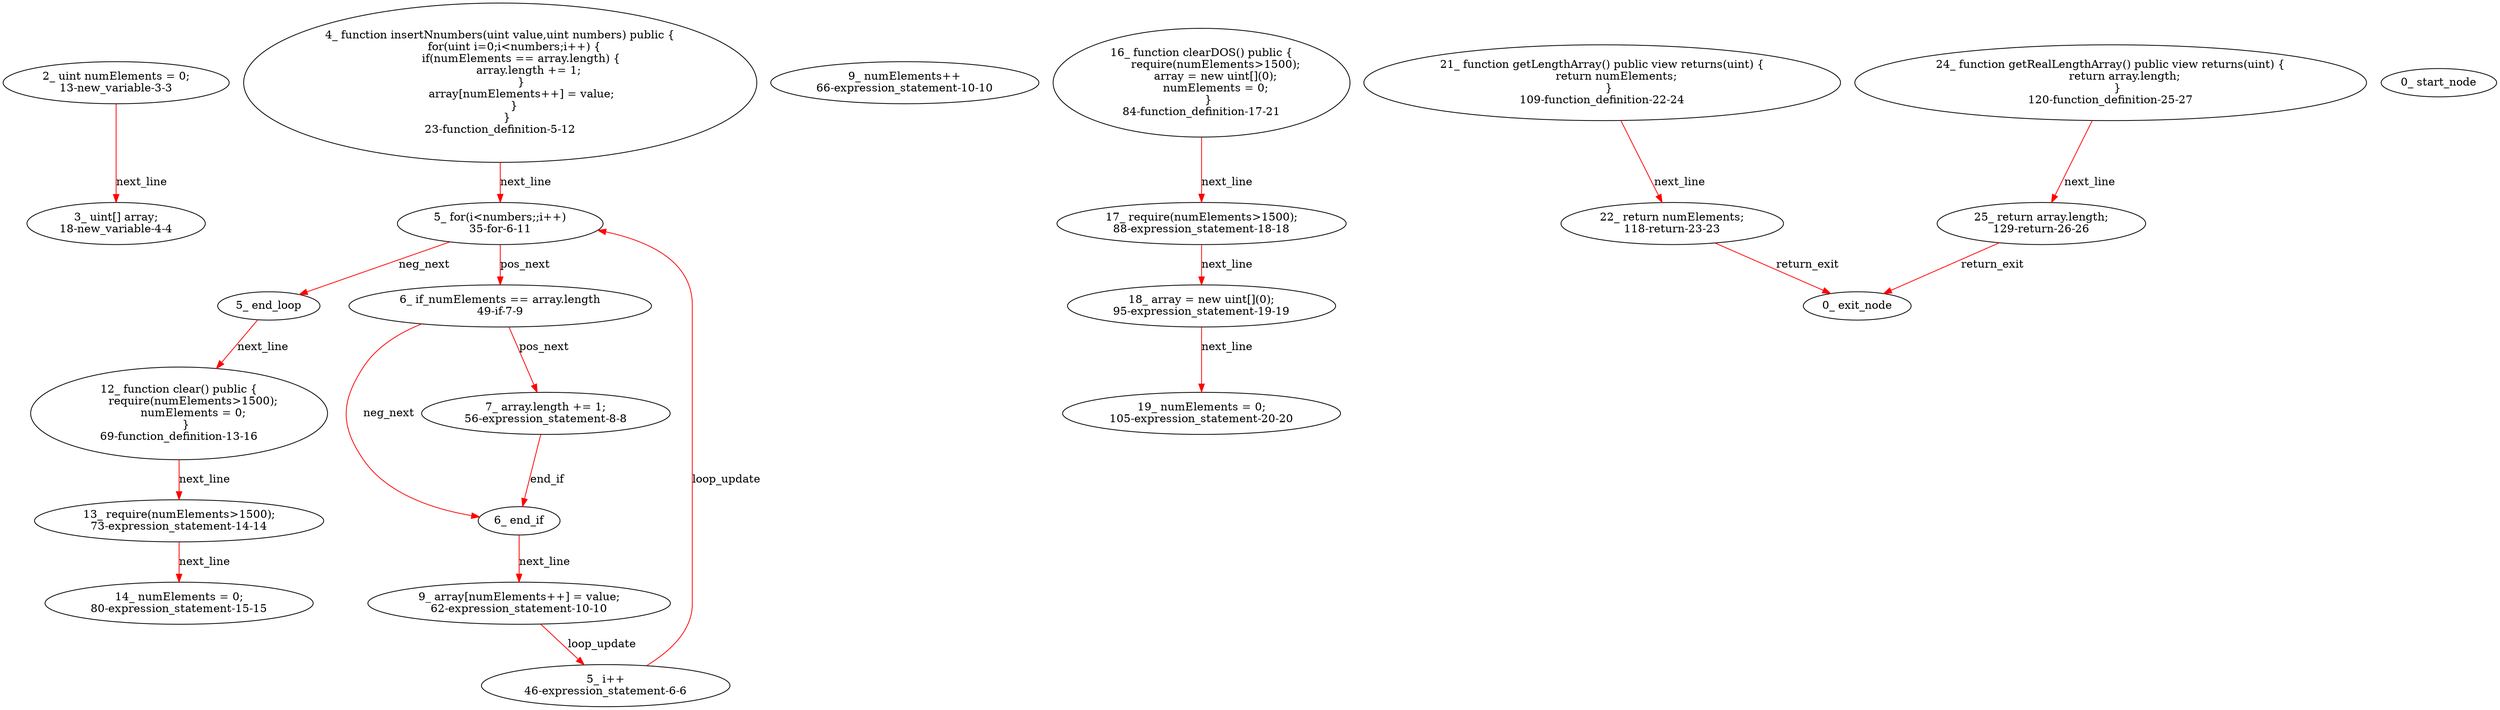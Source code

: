 digraph  {
13 [label="2_ uint numElements = 0;\n13-new_variable-3-3", method="", type_label=new_variable];
18 [label="3_ uint[] array;\n18-new_variable-4-4", method="", type_label=new_variable];
23 [label="4_ function insertNnumbers(uint value,uint numbers) public {\n        for(uint i=0;i<numbers;i++) {\n            if(numElements == array.length) {\n                array.length += 1;\n            }\n            array[numElements++] = value;\n        }\n    }\n23-function_definition-5-12", method="insertNnumbers(uint value,uint numbers)", type_label=function_definition];
35 [label="5_ for(i<numbers;;i++)\n35-for-6-11", method="insertNnumbers(uint value,uint numbers)", type_label=for];
163 [label="5_ end_loop", method="insertNnumbers(uint value,uint numbers)", type_label=end_loop];
46 [label="5_ i++\n46-expression_statement-6-6", method="insertNnumbers(uint value,uint numbers)", type_label=expression_statement];
49 [label="6_ if_numElements == array.length\n49-if-7-9", method="insertNnumbers(uint value,uint numbers)", type_label=if];
177 [label="6_ end_if", method="insertNnumbers(uint value,uint numbers)", type_label=end_if];
56 [label="7_ array.length += 1;\n56-expression_statement-8-8", method="insertNnumbers(uint value,uint numbers)", type_label=expression_statement];
62 [label="9_ array[numElements++] = value;\n62-expression_statement-10-10", method="insertNnumbers(uint value,uint numbers)", type_label=expression_statement];
66 [label="9_ numElements++\n66-expression_statement-10-10", method="insertNnumbers(uint value,uint numbers)", type_label=expression_statement];
69 [label="12_ function clear() public {\n        require(numElements>1500);\n        numElements = 0;\n    }\n69-function_definition-13-16", method="clear()", type_label=function_definition];
73 [label="13_ require(numElements>1500);\n73-expression_statement-14-14", method="clear()", type_label=expression_statement];
80 [label="14_ numElements = 0;\n80-expression_statement-15-15", method="clear()", type_label=expression_statement];
84 [label="16_ function clearDOS() public {\n        require(numElements>1500);\n        array = new uint[](0);\n        numElements = 0;\n    }\n84-function_definition-17-21", method="clearDOS()", type_label=function_definition];
88 [label="17_ require(numElements>1500);\n88-expression_statement-18-18", method="clearDOS()", type_label=expression_statement];
95 [label="18_ array = new uint[](0);\n95-expression_statement-19-19", method="clearDOS()", type_label=expression_statement];
105 [label="19_ numElements = 0;\n105-expression_statement-20-20", method="clearDOS()", type_label=expression_statement];
109 [label="21_ function getLengthArray() public view returns(uint) {\n        return numElements;\n    }\n109-function_definition-22-24", method="getLengthArray()", type_label=function_definition];
118 [label="22_ return numElements;\n118-return-23-23", method="getLengthArray()", type_label=return];
120 [label="24_ function getRealLengthArray() public view returns(uint) {\n        return array.length;\n    }\n120-function_definition-25-27", method="getRealLengthArray()", type_label=function_definition];
129 [label="25_ return array.length;\n129-return-26-26", method="getRealLengthArray()", type_label=return];
1 [label="0_ start_node", method="", type_label=start];
2 [label="0_ exit_node", method="", type_label=exit];
13 -> 18  [color=red, controlflow_type=next_line, edge_type=CFG_edge, key=0, label=next_line];
23 -> 35  [color=red, controlflow_type=next_line, edge_type=CFG_edge, key=0, label=next_line];
35 -> 49  [color=red, controlflow_type=pos_next, edge_type=CFG_edge, key=0, label=pos_next];
35 -> 163  [color=red, controlflow_type=neg_next, edge_type=CFG_edge, key=0, label=neg_next];
163 -> 69  [color=red, controlflow_type=next_line, edge_type=CFG_edge, key=0, label=next_line];
46 -> 35  [color=red, controlflow_type=loop_update, edge_type=CFG_edge, key=0, label=loop_update];
49 -> 56  [color=red, controlflow_type=pos_next, edge_type=CFG_edge, key=0, label=pos_next];
49 -> 177  [color=red, controlflow_type=neg_next, edge_type=CFG_edge, key=0, label=neg_next];
177 -> 62  [color=red, controlflow_type=next_line, edge_type=CFG_edge, key=0, label=next_line];
56 -> 177  [color=red, controlflow_type=end_if, edge_type=CFG_edge, key=0, label=end_if];
62 -> 46  [color=red, controlflow_type=loop_update, edge_type=CFG_edge, key=0, label=loop_update];
69 -> 73  [color=red, controlflow_type=next_line, edge_type=CFG_edge, key=0, label=next_line];
73 -> 80  [color=red, controlflow_type=next_line, edge_type=CFG_edge, key=0, label=next_line];
84 -> 88  [color=red, controlflow_type=next_line, edge_type=CFG_edge, key=0, label=next_line];
88 -> 95  [color=red, controlflow_type=next_line, edge_type=CFG_edge, key=0, label=next_line];
95 -> 105  [color=red, controlflow_type=next_line, edge_type=CFG_edge, key=0, label=next_line];
109 -> 118  [color=red, controlflow_type=next_line, edge_type=CFG_edge, key=0, label=next_line];
118 -> 2  [color=red, controlflow_type=return_exit, edge_type=CFG_edge, key=0, label=return_exit];
120 -> 129  [color=red, controlflow_type=next_line, edge_type=CFG_edge, key=0, label=next_line];
129 -> 2  [color=red, controlflow_type=return_exit, edge_type=CFG_edge, key=0, label=return_exit];
}
